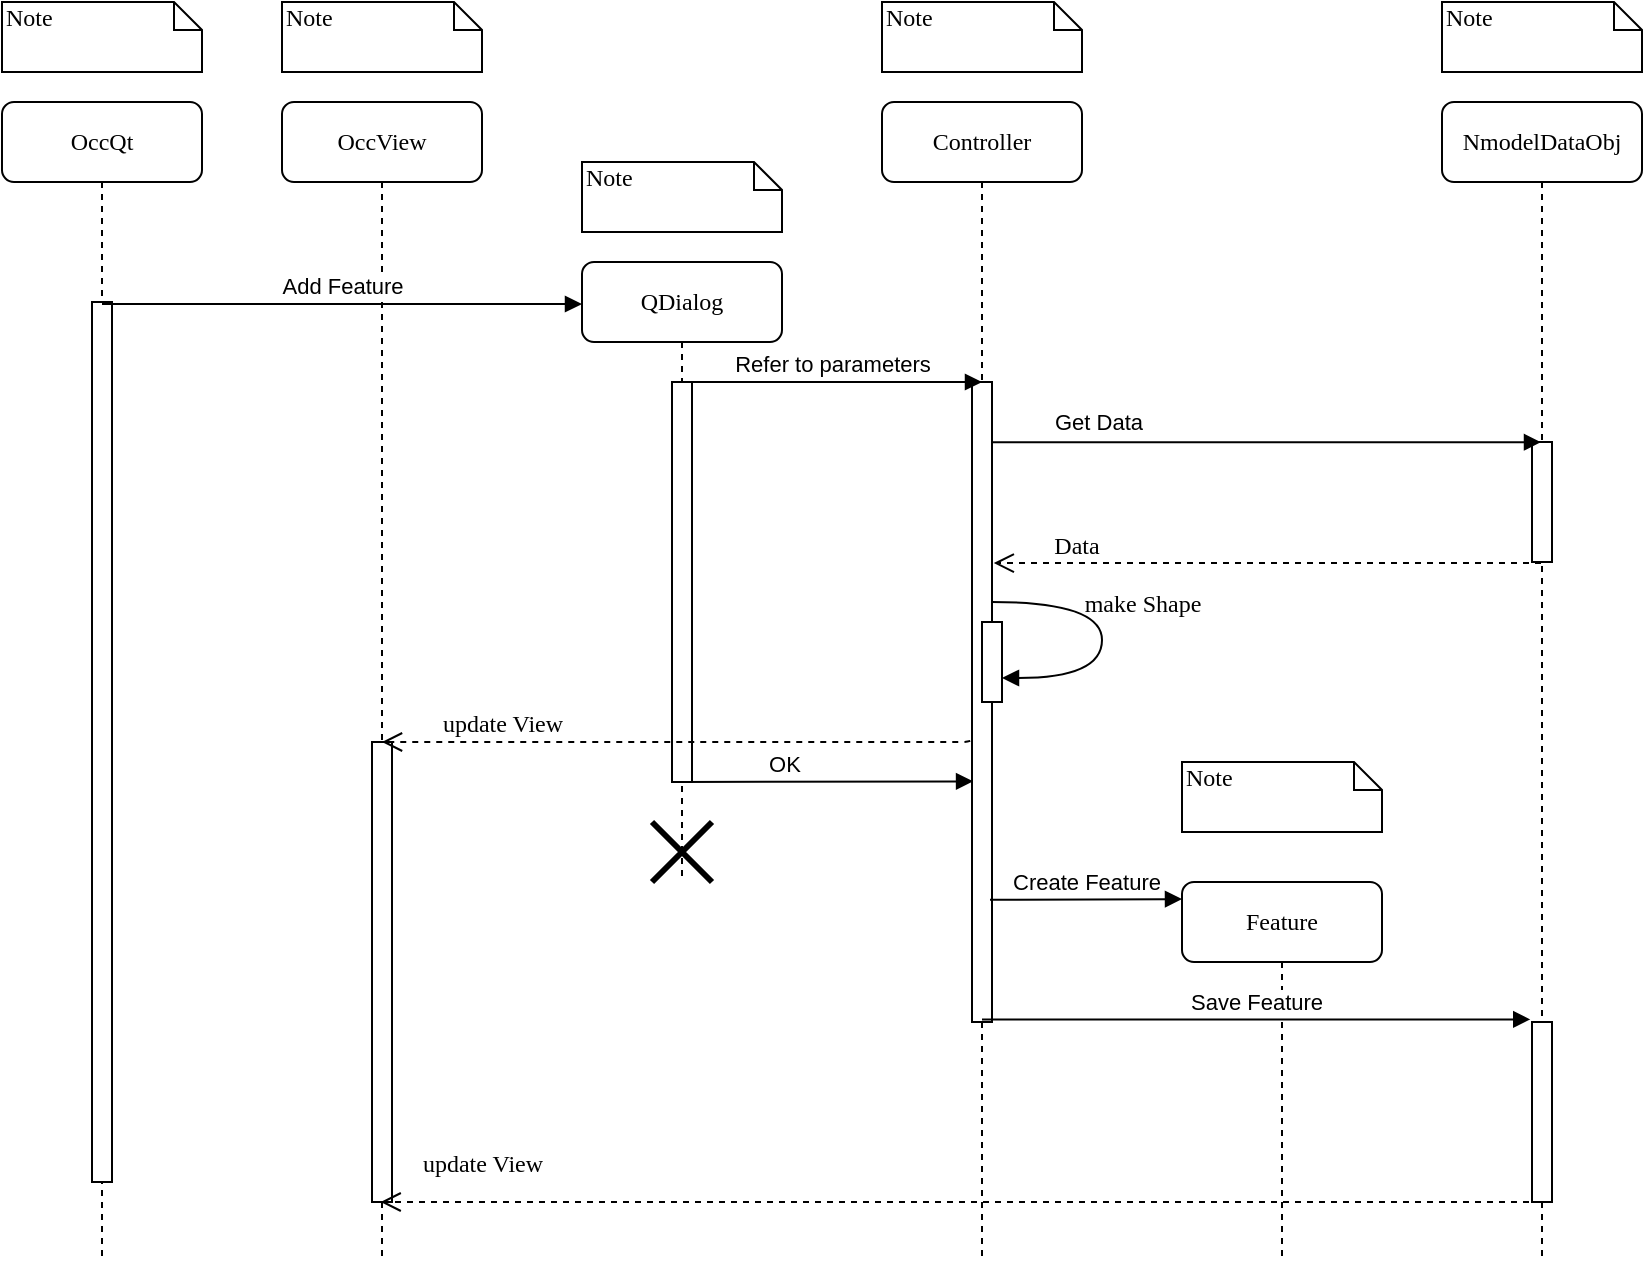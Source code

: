 <mxfile version="22.0.4" type="github">
  <diagram name="Page-1" id="13e1069c-82ec-6db2-03f1-153e76fe0fe0">
    <mxGraphModel dx="1518" dy="682" grid="1" gridSize="10" guides="1" tooltips="1" connect="1" arrows="1" fold="1" page="1" pageScale="1" pageWidth="1100" pageHeight="850" background="none" math="0" shadow="0">
      <root>
        <mxCell id="0" />
        <mxCell id="1" parent="0" />
        <mxCell id="7baba1c4bc27f4b0-2" value="OccView" style="shape=umlLifeline;perimeter=lifelinePerimeter;whiteSpace=wrap;html=1;container=1;collapsible=0;recursiveResize=0;outlineConnect=0;rounded=1;shadow=0;comic=0;labelBackgroundColor=none;strokeWidth=1;fontFamily=Verdana;fontSize=12;align=center;" parent="1" vertex="1">
          <mxGeometry x="240" y="80" width="100" height="580" as="geometry" />
        </mxCell>
        <mxCell id="7baba1c4bc27f4b0-10" value="" style="html=1;points=[];perimeter=orthogonalPerimeter;rounded=0;shadow=0;comic=0;labelBackgroundColor=none;strokeWidth=1;fontFamily=Verdana;fontSize=12;align=center;" parent="7baba1c4bc27f4b0-2" vertex="1">
          <mxGeometry x="45" y="320" width="10" height="230" as="geometry" />
        </mxCell>
        <mxCell id="7baba1c4bc27f4b0-3" value="QDialog" style="shape=umlLifeline;perimeter=lifelinePerimeter;whiteSpace=wrap;html=1;container=1;collapsible=0;recursiveResize=0;outlineConnect=0;rounded=1;shadow=0;comic=0;labelBackgroundColor=none;strokeWidth=1;fontFamily=Verdana;fontSize=12;align=center;" parent="1" vertex="1">
          <mxGeometry x="390" y="160" width="100" height="310" as="geometry" />
        </mxCell>
        <mxCell id="7baba1c4bc27f4b0-13" value="" style="html=1;points=[];perimeter=orthogonalPerimeter;rounded=0;shadow=0;comic=0;labelBackgroundColor=none;strokeWidth=1;fontFamily=Verdana;fontSize=12;align=center;" parent="7baba1c4bc27f4b0-3" vertex="1">
          <mxGeometry x="45" y="60" width="10" height="200" as="geometry" />
        </mxCell>
        <mxCell id="7baba1c4bc27f4b0-30" value="update View" style="html=1;verticalAlign=bottom;endArrow=open;dashed=1;endSize=8;labelBackgroundColor=none;fontFamily=Verdana;fontSize=12;edgeStyle=elbowEdgeStyle;elbow=vertical;exitX=0.053;exitY=0.829;exitDx=0;exitDy=0;exitPerimeter=0;" parent="7baba1c4bc27f4b0-3" target="7baba1c4bc27f4b0-2" edge="1">
          <mxGeometry x="0.651" relative="1" as="geometry">
            <mxPoint x="-100" y="243.97" as="targetPoint" />
            <Array as="points">
              <mxPoint x="-80" y="240" />
              <mxPoint x="184.47" y="243.94" />
            </Array>
            <mxPoint x="200.0" y="200.0" as="sourcePoint" />
            <mxPoint as="offset" />
          </mxGeometry>
        </mxCell>
        <mxCell id="pZDpV4y-CNFGkw-nPmmr-12" value="" style="shape=umlDestroy;whiteSpace=wrap;html=1;strokeWidth=3;targetShapes=umlLifeline;" vertex="1" parent="7baba1c4bc27f4b0-3">
          <mxGeometry x="35" y="280" width="30" height="30" as="geometry" />
        </mxCell>
        <mxCell id="7baba1c4bc27f4b0-4" value="Controller" style="shape=umlLifeline;perimeter=lifelinePerimeter;whiteSpace=wrap;html=1;container=1;collapsible=0;recursiveResize=0;outlineConnect=0;rounded=1;shadow=0;comic=0;labelBackgroundColor=none;strokeWidth=1;fontFamily=Verdana;fontSize=12;align=center;" parent="1" vertex="1">
          <mxGeometry x="540" y="80" width="100" height="580" as="geometry" />
        </mxCell>
        <mxCell id="7baba1c4bc27f4b0-16" value="" style="html=1;points=[];perimeter=orthogonalPerimeter;rounded=0;shadow=0;comic=0;labelBackgroundColor=none;strokeWidth=1;fontFamily=Verdana;fontSize=12;align=center;" parent="7baba1c4bc27f4b0-4" vertex="1">
          <mxGeometry x="45" y="140" width="10" height="320" as="geometry" />
        </mxCell>
        <mxCell id="7baba1c4bc27f4b0-37" value="" style="html=1;points=[];perimeter=orthogonalPerimeter;rounded=0;shadow=0;comic=0;labelBackgroundColor=none;strokeWidth=1;fontFamily=Verdana;fontSize=12;align=center;" parent="7baba1c4bc27f4b0-4" vertex="1">
          <mxGeometry x="50" y="260" width="10" height="40" as="geometry" />
        </mxCell>
        <mxCell id="pZDpV4y-CNFGkw-nPmmr-10" value="make Shape" style="html=1;verticalAlign=bottom;endArrow=block;labelBackgroundColor=none;fontFamily=Verdana;fontSize=12;elbow=vertical;edgeStyle=orthogonalEdgeStyle;curved=1;entryX=1;entryY=0.286;entryPerimeter=0;exitX=1.038;exitY=0.345;exitPerimeter=0;" edge="1" parent="7baba1c4bc27f4b0-4">
          <mxGeometry x="-0.091" y="20" relative="1" as="geometry">
            <mxPoint x="55" y="250" as="sourcePoint" />
            <mxPoint x="60" y="288" as="targetPoint" />
            <Array as="points">
              <mxPoint x="110" y="250" />
              <mxPoint x="110" y="288" />
            </Array>
            <mxPoint as="offset" />
          </mxGeometry>
        </mxCell>
        <mxCell id="pZDpV4y-CNFGkw-nPmmr-11" value="OK" style="html=1;verticalAlign=bottom;endArrow=block;curved=0;rounded=0;entryX=0.053;entryY=0.624;entryDx=0;entryDy=0;entryPerimeter=0;" edge="1" parent="7baba1c4bc27f4b0-4" target="7baba1c4bc27f4b0-16">
          <mxGeometry x="-0.313" width="80" relative="1" as="geometry">
            <mxPoint x="-100" y="340" as="sourcePoint" />
            <mxPoint x="50" y="340" as="targetPoint" />
            <mxPoint x="1" as="offset" />
          </mxGeometry>
        </mxCell>
        <mxCell id="pZDpV4y-CNFGkw-nPmmr-19" value="update View" style="html=1;verticalAlign=bottom;endArrow=open;dashed=1;endSize=8;labelBackgroundColor=none;fontFamily=Verdana;fontSize=12;" edge="1" parent="7baba1c4bc27f4b0-4" source="7baba1c4bc27f4b0-6">
          <mxGeometry x="0.825" y="-10" relative="1" as="geometry">
            <mxPoint x="-250.676" y="550" as="targetPoint" />
            <mxPoint x="224" y="550" as="sourcePoint" />
            <mxPoint as="offset" />
          </mxGeometry>
        </mxCell>
        <mxCell id="7baba1c4bc27f4b0-5" value="Feature" style="shape=umlLifeline;perimeter=lifelinePerimeter;whiteSpace=wrap;html=1;container=1;collapsible=0;recursiveResize=0;outlineConnect=0;rounded=1;shadow=0;comic=0;labelBackgroundColor=none;strokeWidth=1;fontFamily=Verdana;fontSize=12;align=center;" parent="1" vertex="1">
          <mxGeometry x="690" y="470" width="100" height="190" as="geometry" />
        </mxCell>
        <mxCell id="7baba1c4bc27f4b0-6" value="NmodelDataObj" style="shape=umlLifeline;perimeter=lifelinePerimeter;whiteSpace=wrap;html=1;container=1;collapsible=0;recursiveResize=0;outlineConnect=0;rounded=1;shadow=0;comic=0;labelBackgroundColor=none;strokeWidth=1;fontFamily=Verdana;fontSize=12;align=center;" parent="1" vertex="1">
          <mxGeometry x="820" y="80" width="100" height="580" as="geometry" />
        </mxCell>
        <mxCell id="7baba1c4bc27f4b0-28" value="" style="html=1;points=[];perimeter=orthogonalPerimeter;rounded=0;shadow=0;comic=0;labelBackgroundColor=none;strokeWidth=1;fontFamily=Verdana;fontSize=12;align=center;" parent="7baba1c4bc27f4b0-6" vertex="1">
          <mxGeometry x="45" y="170" width="10" height="60" as="geometry" />
        </mxCell>
        <mxCell id="pZDpV4y-CNFGkw-nPmmr-16" value="" style="html=1;points=[];perimeter=orthogonalPerimeter;rounded=0;shadow=0;comic=0;labelBackgroundColor=none;strokeWidth=1;fontFamily=Verdana;fontSize=12;align=center;" vertex="1" parent="7baba1c4bc27f4b0-6">
          <mxGeometry x="45" y="460" width="10" height="90" as="geometry" />
        </mxCell>
        <mxCell id="7baba1c4bc27f4b0-8" value="OccQt" style="shape=umlLifeline;perimeter=lifelinePerimeter;whiteSpace=wrap;html=1;container=1;collapsible=0;recursiveResize=0;outlineConnect=0;rounded=1;shadow=0;comic=0;labelBackgroundColor=none;strokeWidth=1;fontFamily=Verdana;fontSize=12;align=center;" parent="1" vertex="1">
          <mxGeometry x="100" y="80" width="100" height="580" as="geometry" />
        </mxCell>
        <mxCell id="7baba1c4bc27f4b0-9" value="" style="html=1;points=[];perimeter=orthogonalPerimeter;rounded=0;shadow=0;comic=0;labelBackgroundColor=none;strokeWidth=1;fontFamily=Verdana;fontSize=12;align=center;" parent="7baba1c4bc27f4b0-8" vertex="1">
          <mxGeometry x="45" y="100" width="10" height="440" as="geometry" />
        </mxCell>
        <mxCell id="7baba1c4bc27f4b0-40" value="Note" style="shape=note;whiteSpace=wrap;html=1;size=14;verticalAlign=top;align=left;spacingTop=-6;rounded=0;shadow=0;comic=0;labelBackgroundColor=none;strokeWidth=1;fontFamily=Verdana;fontSize=12" parent="1" vertex="1">
          <mxGeometry x="100" y="30" width="100" height="35" as="geometry" />
        </mxCell>
        <mxCell id="7baba1c4bc27f4b0-41" value="Note" style="shape=note;whiteSpace=wrap;html=1;size=14;verticalAlign=top;align=left;spacingTop=-6;rounded=0;shadow=0;comic=0;labelBackgroundColor=none;strokeWidth=1;fontFamily=Verdana;fontSize=12" parent="1" vertex="1">
          <mxGeometry x="240" y="30" width="100" height="35" as="geometry" />
        </mxCell>
        <mxCell id="7baba1c4bc27f4b0-42" value="Note" style="shape=note;whiteSpace=wrap;html=1;size=14;verticalAlign=top;align=left;spacingTop=-6;rounded=0;shadow=0;comic=0;labelBackgroundColor=none;strokeWidth=1;fontFamily=Verdana;fontSize=12" parent="1" vertex="1">
          <mxGeometry x="390" y="110" width="100" height="35" as="geometry" />
        </mxCell>
        <mxCell id="7baba1c4bc27f4b0-43" value="Note" style="shape=note;whiteSpace=wrap;html=1;size=14;verticalAlign=top;align=left;spacingTop=-6;rounded=0;shadow=0;comic=0;labelBackgroundColor=none;strokeWidth=1;fontFamily=Verdana;fontSize=12" parent="1" vertex="1">
          <mxGeometry x="540" y="30" width="100" height="35" as="geometry" />
        </mxCell>
        <mxCell id="7baba1c4bc27f4b0-44" value="Note" style="shape=note;whiteSpace=wrap;html=1;size=14;verticalAlign=top;align=left;spacingTop=-6;rounded=0;shadow=0;comic=0;labelBackgroundColor=none;strokeWidth=1;fontFamily=Verdana;fontSize=12" parent="1" vertex="1">
          <mxGeometry x="690" y="410" width="100" height="35" as="geometry" />
        </mxCell>
        <mxCell id="7baba1c4bc27f4b0-45" value="Note" style="shape=note;whiteSpace=wrap;html=1;size=14;verticalAlign=top;align=left;spacingTop=-6;rounded=0;shadow=0;comic=0;labelBackgroundColor=none;strokeWidth=1;fontFamily=Verdana;fontSize=12" parent="1" vertex="1">
          <mxGeometry x="820" y="30" width="100" height="35" as="geometry" />
        </mxCell>
        <mxCell id="pZDpV4y-CNFGkw-nPmmr-2" value="Add Feature" style="html=1;verticalAlign=bottom;endArrow=block;curved=0;rounded=0;" edge="1" parent="1" source="7baba1c4bc27f4b0-8">
          <mxGeometry width="80" relative="1" as="geometry">
            <mxPoint x="540" y="310" as="sourcePoint" />
            <mxPoint x="390" y="181" as="targetPoint" />
          </mxGeometry>
        </mxCell>
        <mxCell id="pZDpV4y-CNFGkw-nPmmr-3" value="Refer to parameters" style="html=1;verticalAlign=bottom;endArrow=block;curved=0;rounded=0;" edge="1" parent="1">
          <mxGeometry width="80" relative="1" as="geometry">
            <mxPoint x="439.824" y="220.0" as="sourcePoint" />
            <mxPoint x="590" y="220.0" as="targetPoint" />
            <Array as="points">
              <mxPoint x="470.5" y="220" />
            </Array>
          </mxGeometry>
        </mxCell>
        <mxCell id="pZDpV4y-CNFGkw-nPmmr-5" value="Get Data" style="html=1;verticalAlign=bottom;endArrow=block;curved=0;rounded=0;exitX=0.994;exitY=0.094;exitDx=0;exitDy=0;exitPerimeter=0;" edge="1" parent="1" source="7baba1c4bc27f4b0-16" target="7baba1c4bc27f4b0-6">
          <mxGeometry x="-0.61" y="1" width="80" relative="1" as="geometry">
            <mxPoint x="605.0" y="630" as="sourcePoint" />
            <mxPoint x="877.68" y="630" as="targetPoint" />
            <mxPoint as="offset" />
          </mxGeometry>
        </mxCell>
        <mxCell id="pZDpV4y-CNFGkw-nPmmr-6" value="Data" style="html=1;verticalAlign=bottom;endArrow=open;dashed=1;endSize=8;labelBackgroundColor=none;fontFamily=Verdana;fontSize=12;entryX=1.088;entryY=0.283;entryDx=0;entryDy=0;entryPerimeter=0;" edge="1" parent="1" source="7baba1c4bc27f4b0-6" target="7baba1c4bc27f4b0-16">
          <mxGeometry x="0.698" relative="1" as="geometry">
            <mxPoint x="610" y="690" as="targetPoint" />
            <mxPoint x="875" y="690" as="sourcePoint" />
            <mxPoint as="offset" />
          </mxGeometry>
        </mxCell>
        <mxCell id="pZDpV4y-CNFGkw-nPmmr-14" value="Create Feature" style="html=1;verticalAlign=bottom;endArrow=block;curved=0;rounded=0;exitX=0.9;exitY=0.809;exitDx=0;exitDy=0;exitPerimeter=0;entryX=0;entryY=0.045;entryDx=0;entryDy=0;entryPerimeter=0;" edge="1" parent="1" source="7baba1c4bc27f4b0-16" target="7baba1c4bc27f4b0-5">
          <mxGeometry width="80" relative="1" as="geometry">
            <mxPoint x="430" y="480" as="sourcePoint" />
            <mxPoint x="671" y="480" as="targetPoint" />
          </mxGeometry>
        </mxCell>
        <mxCell id="pZDpV4y-CNFGkw-nPmmr-18" value="Save Feature" style="html=1;verticalAlign=bottom;endArrow=block;curved=0;rounded=0;entryX=-0.088;entryY=-0.014;entryDx=0;entryDy=0;entryPerimeter=0;" edge="1" parent="1" source="7baba1c4bc27f4b0-4" target="pZDpV4y-CNFGkw-nPmmr-16">
          <mxGeometry width="80" relative="1" as="geometry">
            <mxPoint x="650" y="540" as="sourcePoint" />
            <mxPoint x="730" y="540" as="targetPoint" />
          </mxGeometry>
        </mxCell>
      </root>
    </mxGraphModel>
  </diagram>
</mxfile>
